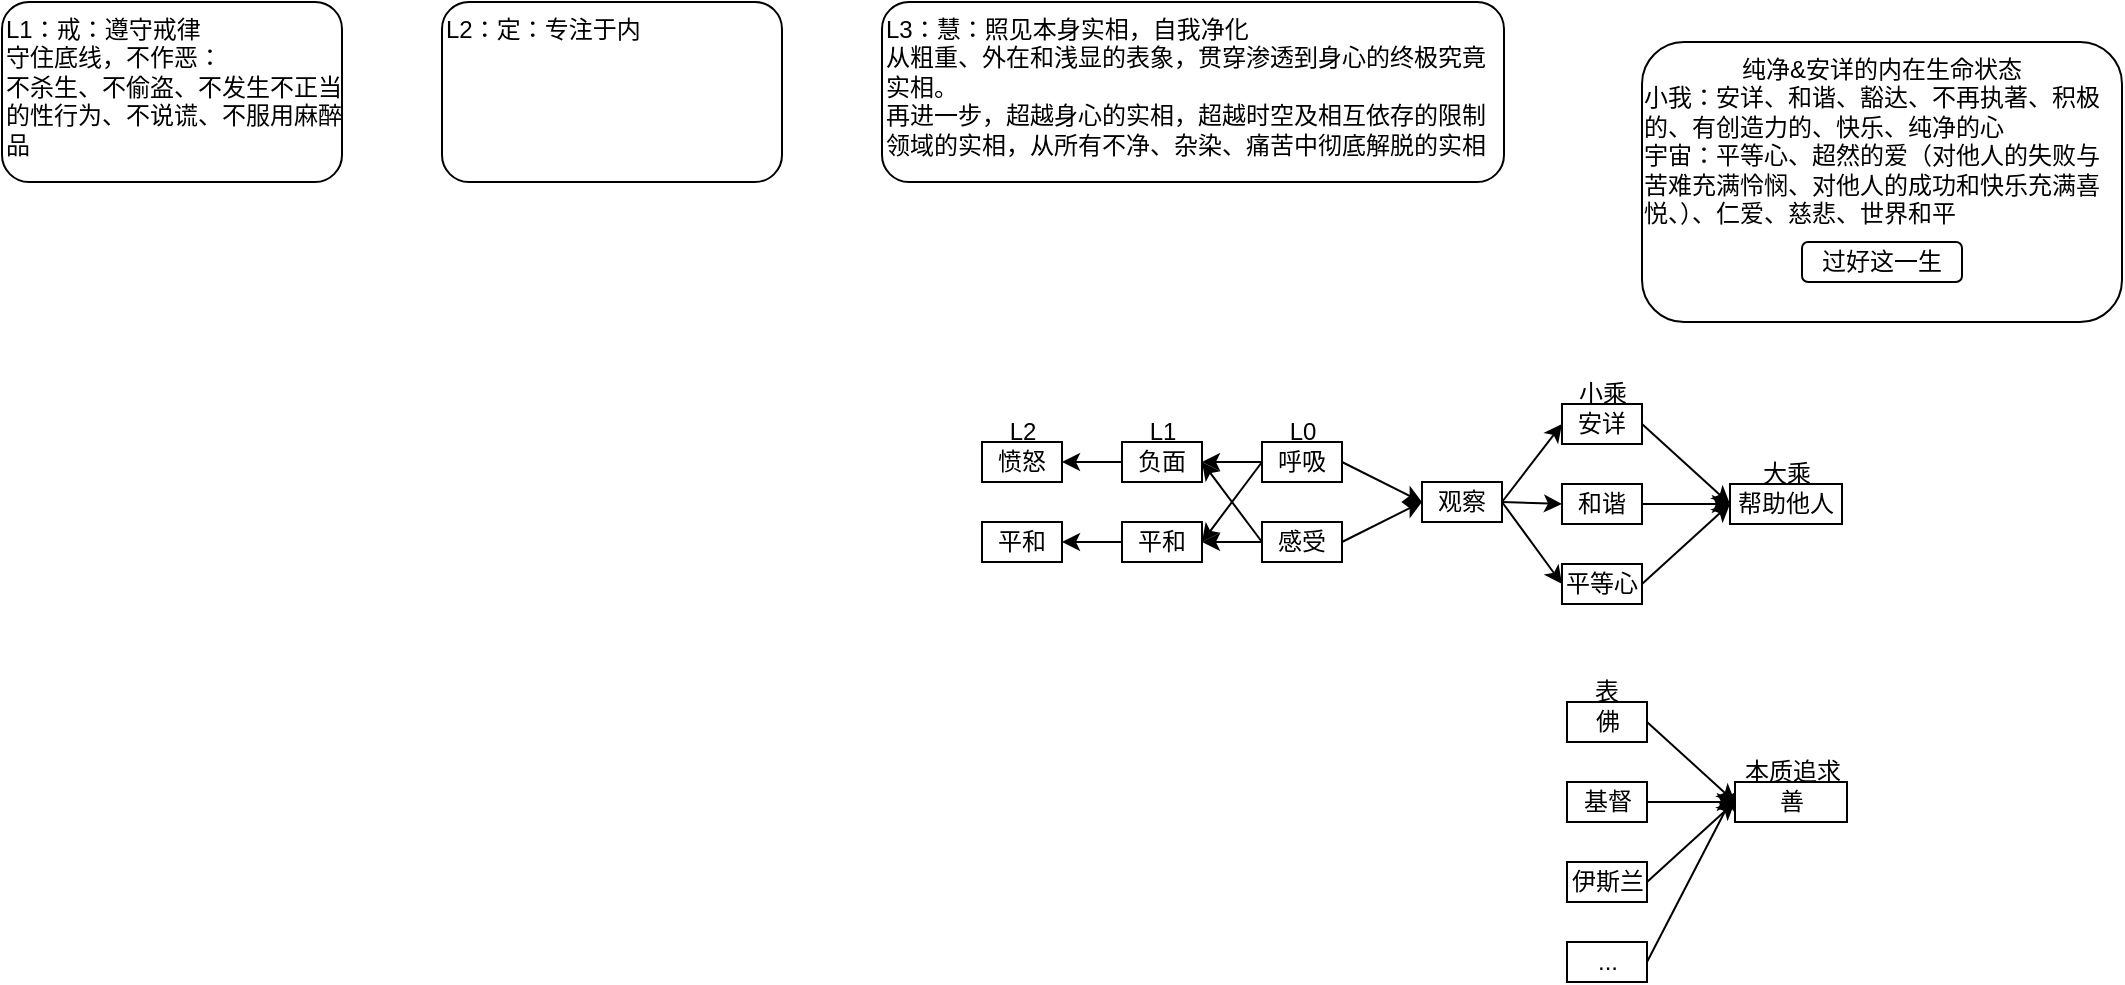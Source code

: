 <mxfile version="24.7.6">
  <diagram name="第 1 页" id="rtMotEhuk78CixwwPYpt">
    <mxGraphModel dx="1646" dy="441" grid="1" gridSize="10" guides="1" tooltips="1" connect="1" arrows="1" fold="1" page="1" pageScale="1" pageWidth="827" pageHeight="1169" math="0" shadow="0">
      <root>
        <mxCell id="0" />
        <mxCell id="1" parent="0" />
        <mxCell id="nT96e9O3tZ2XYBUej3jo-3" value="&lt;div&gt;愤怒&lt;/div&gt;" style="rounded=0;whiteSpace=wrap;html=1;" vertex="1" parent="1">
          <mxGeometry x="130" y="350" width="40" height="20" as="geometry" />
        </mxCell>
        <mxCell id="nT96e9O3tZ2XYBUej3jo-4" value="&lt;div&gt;平和&lt;/div&gt;" style="rounded=0;whiteSpace=wrap;html=1;" vertex="1" parent="1">
          <mxGeometry x="130" y="390" width="40" height="20" as="geometry" />
        </mxCell>
        <mxCell id="nT96e9O3tZ2XYBUej3jo-5" value="&lt;div&gt;负面&lt;/div&gt;" style="rounded=0;whiteSpace=wrap;html=1;" vertex="1" parent="1">
          <mxGeometry x="200" y="350" width="40" height="20" as="geometry" />
        </mxCell>
        <mxCell id="nT96e9O3tZ2XYBUej3jo-6" value="&lt;div&gt;平和&lt;/div&gt;" style="rounded=0;whiteSpace=wrap;html=1;" vertex="1" parent="1">
          <mxGeometry x="200" y="390" width="40" height="20" as="geometry" />
        </mxCell>
        <mxCell id="nT96e9O3tZ2XYBUej3jo-9" style="edgeStyle=orthogonalEdgeStyle;rounded=0;orthogonalLoop=1;jettySize=auto;html=1;entryX=1;entryY=0.5;entryDx=0;entryDy=0;" edge="1" parent="1" source="nT96e9O3tZ2XYBUej3jo-7" target="nT96e9O3tZ2XYBUej3jo-5">
          <mxGeometry relative="1" as="geometry" />
        </mxCell>
        <mxCell id="nT96e9O3tZ2XYBUej3jo-7" value="&lt;div&gt;呼吸&lt;/div&gt;" style="rounded=0;whiteSpace=wrap;html=1;" vertex="1" parent="1">
          <mxGeometry x="270" y="350" width="40" height="20" as="geometry" />
        </mxCell>
        <mxCell id="nT96e9O3tZ2XYBUej3jo-10" style="edgeStyle=orthogonalEdgeStyle;rounded=0;orthogonalLoop=1;jettySize=auto;html=1;entryX=1;entryY=0.5;entryDx=0;entryDy=0;" edge="1" parent="1" source="nT96e9O3tZ2XYBUej3jo-8" target="nT96e9O3tZ2XYBUej3jo-6">
          <mxGeometry relative="1" as="geometry" />
        </mxCell>
        <mxCell id="nT96e9O3tZ2XYBUej3jo-8" value="&lt;div&gt;感受&lt;/div&gt;" style="rounded=0;whiteSpace=wrap;html=1;" vertex="1" parent="1">
          <mxGeometry x="270" y="390" width="40" height="20" as="geometry" />
        </mxCell>
        <mxCell id="nT96e9O3tZ2XYBUej3jo-11" value="" style="endArrow=classic;html=1;rounded=0;exitX=0;exitY=0.5;exitDx=0;exitDy=0;" edge="1" parent="1" source="nT96e9O3tZ2XYBUej3jo-8">
          <mxGeometry width="50" height="50" relative="1" as="geometry">
            <mxPoint x="80" y="510" as="sourcePoint" />
            <mxPoint x="240" y="360" as="targetPoint" />
          </mxGeometry>
        </mxCell>
        <mxCell id="nT96e9O3tZ2XYBUej3jo-12" value="" style="endArrow=classic;html=1;rounded=0;exitX=0;exitY=0.5;exitDx=0;exitDy=0;" edge="1" parent="1" source="nT96e9O3tZ2XYBUej3jo-7">
          <mxGeometry width="50" height="50" relative="1" as="geometry">
            <mxPoint x="280" y="410" as="sourcePoint" />
            <mxPoint x="240" y="400" as="targetPoint" />
          </mxGeometry>
        </mxCell>
        <mxCell id="nT96e9O3tZ2XYBUej3jo-13" value="" style="endArrow=classic;html=1;rounded=0;exitX=0;exitY=0.5;exitDx=0;exitDy=0;" edge="1" parent="1" source="nT96e9O3tZ2XYBUej3jo-5">
          <mxGeometry width="50" height="50" relative="1" as="geometry">
            <mxPoint x="280" y="370" as="sourcePoint" />
            <mxPoint x="170" y="360" as="targetPoint" />
          </mxGeometry>
        </mxCell>
        <mxCell id="nT96e9O3tZ2XYBUej3jo-14" value="" style="endArrow=classic;html=1;rounded=0;exitX=0;exitY=0.5;exitDx=0;exitDy=0;entryX=1;entryY=0.5;entryDx=0;entryDy=0;" edge="1" parent="1" source="nT96e9O3tZ2XYBUej3jo-6" target="nT96e9O3tZ2XYBUej3jo-4">
          <mxGeometry width="50" height="50" relative="1" as="geometry">
            <mxPoint x="210" y="370" as="sourcePoint" />
            <mxPoint x="180" y="370" as="targetPoint" />
          </mxGeometry>
        </mxCell>
        <mxCell id="nT96e9O3tZ2XYBUej3jo-15" value="L0" style="text;html=1;align=center;verticalAlign=middle;whiteSpace=wrap;rounded=0;" vertex="1" parent="1">
          <mxGeometry x="272.5" y="340" width="35" height="10" as="geometry" />
        </mxCell>
        <mxCell id="nT96e9O3tZ2XYBUej3jo-16" value="L1" style="text;html=1;align=center;verticalAlign=middle;whiteSpace=wrap;rounded=0;" vertex="1" parent="1">
          <mxGeometry x="202.5" y="340" width="35" height="10" as="geometry" />
        </mxCell>
        <mxCell id="nT96e9O3tZ2XYBUej3jo-17" value="L2" style="text;html=1;align=center;verticalAlign=middle;whiteSpace=wrap;rounded=0;" vertex="1" parent="1">
          <mxGeometry x="132.5" y="340" width="35" height="10" as="geometry" />
        </mxCell>
        <mxCell id="nT96e9O3tZ2XYBUej3jo-19" value="&lt;div&gt;观察&lt;/div&gt;" style="rounded=0;whiteSpace=wrap;html=1;" vertex="1" parent="1">
          <mxGeometry x="350" y="370" width="40" height="20" as="geometry" />
        </mxCell>
        <mxCell id="nT96e9O3tZ2XYBUej3jo-21" value="" style="endArrow=classic;html=1;rounded=0;exitX=1;exitY=0.5;exitDx=0;exitDy=0;entryX=0;entryY=0.5;entryDx=0;entryDy=0;" edge="1" parent="1" source="nT96e9O3tZ2XYBUej3jo-7" target="nT96e9O3tZ2XYBUej3jo-19">
          <mxGeometry width="50" height="50" relative="1" as="geometry">
            <mxPoint x="350" y="410" as="sourcePoint" />
            <mxPoint x="320" y="450" as="targetPoint" />
          </mxGeometry>
        </mxCell>
        <mxCell id="nT96e9O3tZ2XYBUej3jo-22" value="" style="endArrow=classic;html=1;rounded=0;exitX=1;exitY=0.5;exitDx=0;exitDy=0;entryX=0;entryY=0.5;entryDx=0;entryDy=0;" edge="1" parent="1" source="nT96e9O3tZ2XYBUej3jo-8" target="nT96e9O3tZ2XYBUej3jo-19">
          <mxGeometry width="50" height="50" relative="1" as="geometry">
            <mxPoint x="320" y="370" as="sourcePoint" />
            <mxPoint x="360" y="390" as="targetPoint" />
          </mxGeometry>
        </mxCell>
        <mxCell id="nT96e9O3tZ2XYBUej3jo-23" value="安详" style="rounded=0;whiteSpace=wrap;html=1;" vertex="1" parent="1">
          <mxGeometry x="420" y="331" width="40" height="20" as="geometry" />
        </mxCell>
        <mxCell id="nT96e9O3tZ2XYBUej3jo-24" value="&lt;div&gt;和谐&lt;/div&gt;" style="rounded=0;whiteSpace=wrap;html=1;" vertex="1" parent="1">
          <mxGeometry x="420" y="371" width="40" height="20" as="geometry" />
        </mxCell>
        <mxCell id="nT96e9O3tZ2XYBUej3jo-25" value="小乘" style="text;html=1;align=center;verticalAlign=middle;whiteSpace=wrap;rounded=0;" vertex="1" parent="1">
          <mxGeometry x="422.5" y="321" width="35" height="10" as="geometry" />
        </mxCell>
        <mxCell id="nT96e9O3tZ2XYBUej3jo-26" value="&lt;div&gt;平等心&lt;/div&gt;" style="rounded=0;whiteSpace=wrap;html=1;" vertex="1" parent="1">
          <mxGeometry x="420" y="411" width="40" height="20" as="geometry" />
        </mxCell>
        <mxCell id="nT96e9O3tZ2XYBUej3jo-28" value="&lt;div&gt;帮助他人&lt;/div&gt;" style="rounded=0;whiteSpace=wrap;html=1;" vertex="1" parent="1">
          <mxGeometry x="504" y="371" width="56" height="20" as="geometry" />
        </mxCell>
        <mxCell id="nT96e9O3tZ2XYBUej3jo-29" value="大乘" style="text;html=1;align=center;verticalAlign=middle;whiteSpace=wrap;rounded=0;" vertex="1" parent="1">
          <mxGeometry x="514.5" y="361" width="35" height="10" as="geometry" />
        </mxCell>
        <mxCell id="nT96e9O3tZ2XYBUej3jo-30" value="" style="endArrow=classic;html=1;rounded=0;exitX=1;exitY=0.5;exitDx=0;exitDy=0;entryX=0;entryY=0.5;entryDx=0;entryDy=0;" edge="1" parent="1" source="nT96e9O3tZ2XYBUej3jo-19" target="nT96e9O3tZ2XYBUej3jo-23">
          <mxGeometry width="50" height="50" relative="1" as="geometry">
            <mxPoint x="320" y="370" as="sourcePoint" />
            <mxPoint x="360" y="390" as="targetPoint" />
          </mxGeometry>
        </mxCell>
        <mxCell id="nT96e9O3tZ2XYBUej3jo-31" value="" style="endArrow=classic;html=1;rounded=0;exitX=1;exitY=0.5;exitDx=0;exitDy=0;entryX=0;entryY=0.5;entryDx=0;entryDy=0;" edge="1" parent="1" source="nT96e9O3tZ2XYBUej3jo-19" target="nT96e9O3tZ2XYBUej3jo-24">
          <mxGeometry width="50" height="50" relative="1" as="geometry">
            <mxPoint x="400" y="390" as="sourcePoint" />
            <mxPoint x="430" y="370" as="targetPoint" />
          </mxGeometry>
        </mxCell>
        <mxCell id="nT96e9O3tZ2XYBUej3jo-32" value="" style="endArrow=classic;html=1;rounded=0;exitX=1;exitY=0.5;exitDx=0;exitDy=0;entryX=0;entryY=0.5;entryDx=0;entryDy=0;" edge="1" parent="1" source="nT96e9O3tZ2XYBUej3jo-19" target="nT96e9O3tZ2XYBUej3jo-26">
          <mxGeometry width="50" height="50" relative="1" as="geometry">
            <mxPoint x="400" y="390" as="sourcePoint" />
            <mxPoint x="430" y="410" as="targetPoint" />
          </mxGeometry>
        </mxCell>
        <mxCell id="nT96e9O3tZ2XYBUej3jo-33" value="" style="endArrow=classic;html=1;rounded=0;exitX=1;exitY=0.5;exitDx=0;exitDy=0;entryX=0;entryY=0.5;entryDx=0;entryDy=0;" edge="1" parent="1" source="nT96e9O3tZ2XYBUej3jo-26" target="nT96e9O3tZ2XYBUej3jo-28">
          <mxGeometry width="50" height="50" relative="1" as="geometry">
            <mxPoint x="400" y="371" as="sourcePoint" />
            <mxPoint x="430" y="431" as="targetPoint" />
          </mxGeometry>
        </mxCell>
        <mxCell id="nT96e9O3tZ2XYBUej3jo-34" value="" style="endArrow=classic;html=1;rounded=0;exitX=1;exitY=0.5;exitDx=0;exitDy=0;entryX=0;entryY=0.5;entryDx=0;entryDy=0;" edge="1" parent="1" source="nT96e9O3tZ2XYBUej3jo-24" target="nT96e9O3tZ2XYBUej3jo-28">
          <mxGeometry width="50" height="50" relative="1" as="geometry">
            <mxPoint x="470" y="431" as="sourcePoint" />
            <mxPoint x="514" y="391" as="targetPoint" />
          </mxGeometry>
        </mxCell>
        <mxCell id="nT96e9O3tZ2XYBUej3jo-35" value="" style="endArrow=classic;html=1;rounded=0;exitX=1;exitY=0.5;exitDx=0;exitDy=0;entryX=0;entryY=0.5;entryDx=0;entryDy=0;" edge="1" parent="1" source="nT96e9O3tZ2XYBUej3jo-23" target="nT96e9O3tZ2XYBUej3jo-28">
          <mxGeometry width="50" height="50" relative="1" as="geometry">
            <mxPoint x="470" y="391" as="sourcePoint" />
            <mxPoint x="514" y="391" as="targetPoint" />
          </mxGeometry>
        </mxCell>
        <mxCell id="nT96e9O3tZ2XYBUej3jo-36" value="&lt;div&gt;纯净&amp;amp;安详的内在生命状态&lt;/div&gt;&lt;div style=&quot;text-align: left;&quot;&gt;&lt;span style=&quot;background-color: initial;&quot;&gt;小我：安详、和谐、&lt;/span&gt;&lt;span style=&quot;background-color: initial;&quot;&gt;豁达、不再执著、积极的、有创造力的、快乐、纯净的心&lt;/span&gt;&lt;/div&gt;&lt;div style=&quot;text-align: left;&quot;&gt;宇宙：平等心、超然的爱（对他人的失败与苦难充满怜悯、对他人的成功和快乐充满喜悦、）、仁爱、慈悲、世界和平&lt;span style=&quot;background-color: initial;&quot;&gt;&lt;br&gt;&lt;/span&gt;&lt;/div&gt;" style="rounded=1;whiteSpace=wrap;html=1;verticalAlign=top;" vertex="1" parent="1">
          <mxGeometry x="460" y="150" width="240" height="140" as="geometry" />
        </mxCell>
        <mxCell id="nT96e9O3tZ2XYBUej3jo-37" value="过好这一生" style="rounded=1;whiteSpace=wrap;html=1;" vertex="1" parent="1">
          <mxGeometry x="540" y="250" width="80" height="20" as="geometry" />
        </mxCell>
        <mxCell id="nT96e9O3tZ2XYBUej3jo-38" value="L1：戒：遵守戒律&lt;div&gt;守住底线，不作恶：&lt;/div&gt;&lt;div&gt;不杀生、不偷盗、不发生不正当的性行为、不说谎、不服用麻醉品&lt;/div&gt;&lt;div&gt;&lt;br&gt;&lt;div&gt;&lt;br&gt;&lt;/div&gt;&lt;/div&gt;" style="rounded=1;whiteSpace=wrap;html=1;verticalAlign=top;align=left;" vertex="1" parent="1">
          <mxGeometry x="-360" y="130" width="170" height="90" as="geometry" />
        </mxCell>
        <mxCell id="nT96e9O3tZ2XYBUej3jo-39" value="L2：定：专注于内&lt;div&gt;&lt;div&gt;&lt;br&gt;&lt;/div&gt;&lt;/div&gt;" style="rounded=1;whiteSpace=wrap;html=1;verticalAlign=top;align=left;" vertex="1" parent="1">
          <mxGeometry x="-140" y="130" width="170" height="90" as="geometry" />
        </mxCell>
        <mxCell id="nT96e9O3tZ2XYBUej3jo-40" value="L3：慧：照见本身实相，自我净化&lt;span style=&quot;white-space: pre;&quot;&gt;&#x9;&lt;/span&gt;&lt;div&gt;从粗重、外在和浅显的表象，贯穿渗透到身心的终极究竟实相。&lt;/div&gt;&lt;div&gt;再进一步，超越身心的实相，超越时空及相互依存的限制领域的实相，从所有不净、杂染、痛苦中彻底解脱的实相&lt;br&gt;&lt;div&gt;&lt;br&gt;&lt;div&gt;&lt;div&gt;&lt;br&gt;&lt;/div&gt;&lt;/div&gt;&lt;/div&gt;&lt;/div&gt;" style="rounded=1;whiteSpace=wrap;html=1;verticalAlign=top;align=left;" vertex="1" parent="1">
          <mxGeometry x="80" y="130" width="311" height="90" as="geometry" />
        </mxCell>
        <mxCell id="nT96e9O3tZ2XYBUej3jo-50" value="佛" style="rounded=0;whiteSpace=wrap;html=1;" vertex="1" parent="1">
          <mxGeometry x="422.5" y="480" width="40" height="20" as="geometry" />
        </mxCell>
        <mxCell id="nT96e9O3tZ2XYBUej3jo-51" value="&lt;div&gt;基督&lt;/div&gt;" style="rounded=0;whiteSpace=wrap;html=1;" vertex="1" parent="1">
          <mxGeometry x="422.5" y="520" width="40" height="20" as="geometry" />
        </mxCell>
        <mxCell id="nT96e9O3tZ2XYBUej3jo-52" value="表" style="text;html=1;align=center;verticalAlign=middle;whiteSpace=wrap;rounded=0;" vertex="1" parent="1">
          <mxGeometry x="425" y="470" width="35" height="10" as="geometry" />
        </mxCell>
        <mxCell id="nT96e9O3tZ2XYBUej3jo-53" value="&lt;div&gt;伊斯兰&lt;/div&gt;" style="rounded=0;whiteSpace=wrap;html=1;" vertex="1" parent="1">
          <mxGeometry x="422.5" y="560" width="40" height="20" as="geometry" />
        </mxCell>
        <mxCell id="nT96e9O3tZ2XYBUej3jo-54" value="善" style="rounded=0;whiteSpace=wrap;html=1;" vertex="1" parent="1">
          <mxGeometry x="506.5" y="520" width="56" height="20" as="geometry" />
        </mxCell>
        <mxCell id="nT96e9O3tZ2XYBUej3jo-55" value="本质追求" style="text;html=1;align=center;verticalAlign=middle;whiteSpace=wrap;rounded=0;" vertex="1" parent="1">
          <mxGeometry x="506.5" y="510" width="57" height="10" as="geometry" />
        </mxCell>
        <mxCell id="nT96e9O3tZ2XYBUej3jo-56" value="" style="endArrow=classic;html=1;rounded=0;exitX=1;exitY=0.5;exitDx=0;exitDy=0;entryX=0;entryY=0.5;entryDx=0;entryDy=0;" edge="1" parent="1" source="nT96e9O3tZ2XYBUej3jo-53" target="nT96e9O3tZ2XYBUej3jo-54">
          <mxGeometry width="50" height="50" relative="1" as="geometry">
            <mxPoint x="402.5" y="520" as="sourcePoint" />
            <mxPoint x="432.5" y="580" as="targetPoint" />
          </mxGeometry>
        </mxCell>
        <mxCell id="nT96e9O3tZ2XYBUej3jo-57" value="" style="endArrow=classic;html=1;rounded=0;exitX=1;exitY=0.5;exitDx=0;exitDy=0;entryX=0;entryY=0.5;entryDx=0;entryDy=0;" edge="1" parent="1" source="nT96e9O3tZ2XYBUej3jo-51" target="nT96e9O3tZ2XYBUej3jo-54">
          <mxGeometry width="50" height="50" relative="1" as="geometry">
            <mxPoint x="472.5" y="580" as="sourcePoint" />
            <mxPoint x="516.5" y="540" as="targetPoint" />
          </mxGeometry>
        </mxCell>
        <mxCell id="nT96e9O3tZ2XYBUej3jo-58" value="" style="endArrow=classic;html=1;rounded=0;exitX=1;exitY=0.5;exitDx=0;exitDy=0;entryX=0;entryY=0.5;entryDx=0;entryDy=0;" edge="1" parent="1" source="nT96e9O3tZ2XYBUej3jo-50" target="nT96e9O3tZ2XYBUej3jo-54">
          <mxGeometry width="50" height="50" relative="1" as="geometry">
            <mxPoint x="472.5" y="540" as="sourcePoint" />
            <mxPoint x="516.5" y="540" as="targetPoint" />
          </mxGeometry>
        </mxCell>
        <mxCell id="nT96e9O3tZ2XYBUej3jo-59" value="&lt;div&gt;...&lt;/div&gt;" style="rounded=0;whiteSpace=wrap;html=1;" vertex="1" parent="1">
          <mxGeometry x="422.5" y="600" width="40" height="20" as="geometry" />
        </mxCell>
        <mxCell id="nT96e9O3tZ2XYBUej3jo-60" value="" style="endArrow=classic;html=1;rounded=0;exitX=1;exitY=0.5;exitDx=0;exitDy=0;entryX=0;entryY=0.25;entryDx=0;entryDy=0;" edge="1" parent="1" source="nT96e9O3tZ2XYBUej3jo-59" target="nT96e9O3tZ2XYBUej3jo-54">
          <mxGeometry width="50" height="50" relative="1" as="geometry">
            <mxPoint x="473" y="580" as="sourcePoint" />
            <mxPoint x="517" y="540" as="targetPoint" />
          </mxGeometry>
        </mxCell>
      </root>
    </mxGraphModel>
  </diagram>
</mxfile>
